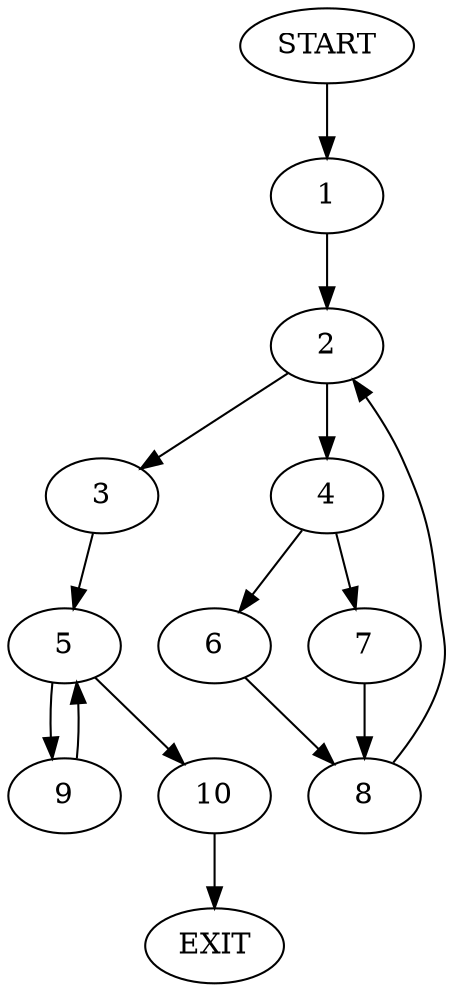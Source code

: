 digraph {
0 [label="START"]
11 [label="EXIT"]
0 -> 1
1 -> 2
2 -> 3
2 -> 4
3 -> 5
4 -> 6
4 -> 7
7 -> 8
6 -> 8
8 -> 2
5 -> 9
5 -> 10
10 -> 11
9 -> 5
}
